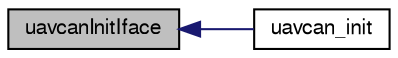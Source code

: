 digraph "uavcanInitIface"
{
  edge [fontname="FreeSans",fontsize="10",labelfontname="FreeSans",labelfontsize="10"];
  node [fontname="FreeSans",fontsize="10",shape=record];
  rankdir="LR";
  Node1 [label="uavcanInitIface",height=0.2,width=0.4,color="black", fillcolor="grey75", style="filled", fontcolor="black"];
  Node1 -> Node2 [dir="back",color="midnightblue",fontsize="10",style="solid",fontname="FreeSans"];
  Node2 [label="uavcan_init",height=0.2,width=0.4,color="black", fillcolor="white", style="filled",URL="$chibios_2modules_2uavcan_2uavcan_8h.html#a4d583c42b105e62f758c5645a45fe9e7",tooltip="uavcan interfaces "];
}
